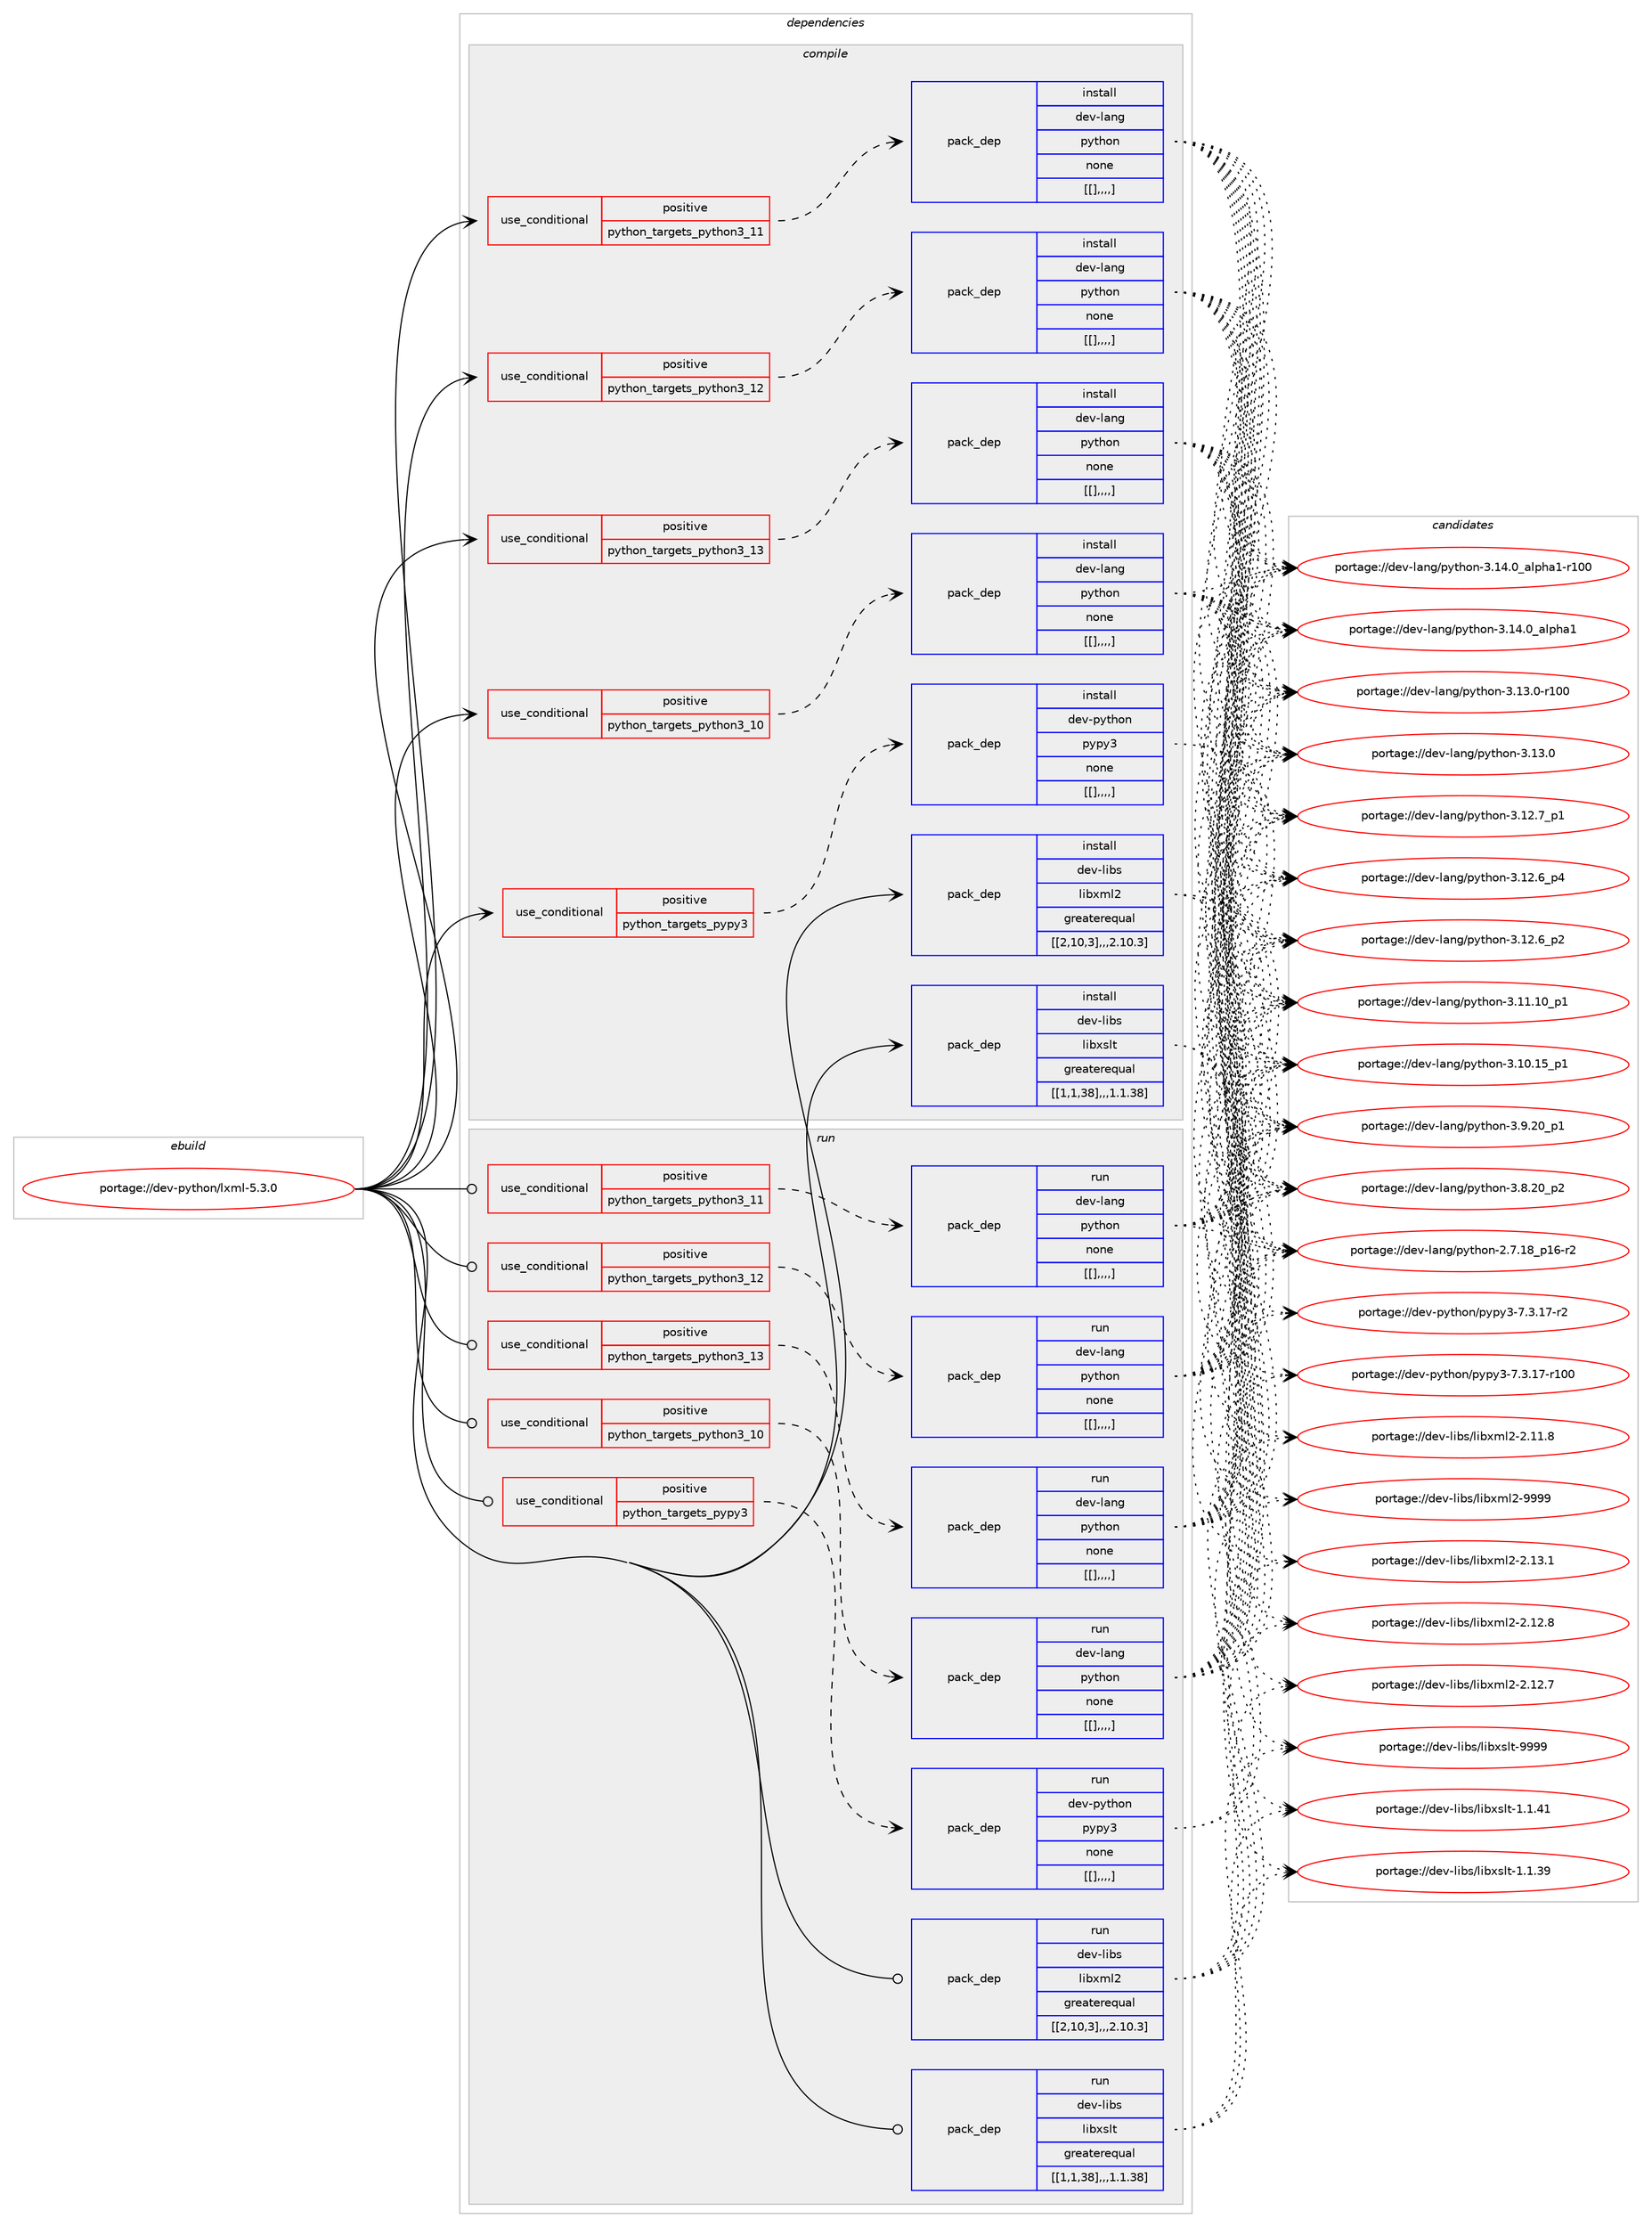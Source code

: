 digraph prolog {

# *************
# Graph options
# *************

newrank=true;
concentrate=true;
compound=true;
graph [rankdir=LR,fontname=Helvetica,fontsize=10,ranksep=1.5];#, ranksep=2.5, nodesep=0.2];
edge  [arrowhead=vee];
node  [fontname=Helvetica,fontsize=10];

# **********
# The ebuild
# **********

subgraph cluster_leftcol {
color=gray;
label=<<i>ebuild</i>>;
id [label="portage://dev-python/lxml-5.3.0", color=red, width=4, href="../dev-python/lxml-5.3.0.svg"];
}

# ****************
# The dependencies
# ****************

subgraph cluster_midcol {
color=gray;
label=<<i>dependencies</i>>;
subgraph cluster_compile {
fillcolor="#eeeeee";
style=filled;
label=<<i>compile</i>>;
subgraph cond36800 {
dependency156275 [label=<<TABLE BORDER="0" CELLBORDER="1" CELLSPACING="0" CELLPADDING="4"><TR><TD ROWSPAN="3" CELLPADDING="10">use_conditional</TD></TR><TR><TD>positive</TD></TR><TR><TD>python_targets_pypy3</TD></TR></TABLE>>, shape=none, color=red];
subgraph pack118158 {
dependency156277 [label=<<TABLE BORDER="0" CELLBORDER="1" CELLSPACING="0" CELLPADDING="4" WIDTH="220"><TR><TD ROWSPAN="6" CELLPADDING="30">pack_dep</TD></TR><TR><TD WIDTH="110">install</TD></TR><TR><TD>dev-python</TD></TR><TR><TD>pypy3</TD></TR><TR><TD>none</TD></TR><TR><TD>[[],,,,]</TD></TR></TABLE>>, shape=none, color=blue];
}
dependency156275:e -> dependency156277:w [weight=20,style="dashed",arrowhead="vee"];
}
id:e -> dependency156275:w [weight=20,style="solid",arrowhead="vee"];
subgraph cond36801 {
dependency156300 [label=<<TABLE BORDER="0" CELLBORDER="1" CELLSPACING="0" CELLPADDING="4"><TR><TD ROWSPAN="3" CELLPADDING="10">use_conditional</TD></TR><TR><TD>positive</TD></TR><TR><TD>python_targets_python3_10</TD></TR></TABLE>>, shape=none, color=red];
subgraph pack118177 {
dependency156326 [label=<<TABLE BORDER="0" CELLBORDER="1" CELLSPACING="0" CELLPADDING="4" WIDTH="220"><TR><TD ROWSPAN="6" CELLPADDING="30">pack_dep</TD></TR><TR><TD WIDTH="110">install</TD></TR><TR><TD>dev-lang</TD></TR><TR><TD>python</TD></TR><TR><TD>none</TD></TR><TR><TD>[[],,,,]</TD></TR></TABLE>>, shape=none, color=blue];
}
dependency156300:e -> dependency156326:w [weight=20,style="dashed",arrowhead="vee"];
}
id:e -> dependency156300:w [weight=20,style="solid",arrowhead="vee"];
subgraph cond36816 {
dependency156337 [label=<<TABLE BORDER="0" CELLBORDER="1" CELLSPACING="0" CELLPADDING="4"><TR><TD ROWSPAN="3" CELLPADDING="10">use_conditional</TD></TR><TR><TD>positive</TD></TR><TR><TD>python_targets_python3_11</TD></TR></TABLE>>, shape=none, color=red];
subgraph pack118198 {
dependency156340 [label=<<TABLE BORDER="0" CELLBORDER="1" CELLSPACING="0" CELLPADDING="4" WIDTH="220"><TR><TD ROWSPAN="6" CELLPADDING="30">pack_dep</TD></TR><TR><TD WIDTH="110">install</TD></TR><TR><TD>dev-lang</TD></TR><TR><TD>python</TD></TR><TR><TD>none</TD></TR><TR><TD>[[],,,,]</TD></TR></TABLE>>, shape=none, color=blue];
}
dependency156337:e -> dependency156340:w [weight=20,style="dashed",arrowhead="vee"];
}
id:e -> dependency156337:w [weight=20,style="solid",arrowhead="vee"];
subgraph cond36823 {
dependency156353 [label=<<TABLE BORDER="0" CELLBORDER="1" CELLSPACING="0" CELLPADDING="4"><TR><TD ROWSPAN="3" CELLPADDING="10">use_conditional</TD></TR><TR><TD>positive</TD></TR><TR><TD>python_targets_python3_12</TD></TR></TABLE>>, shape=none, color=red];
subgraph pack118204 {
dependency156358 [label=<<TABLE BORDER="0" CELLBORDER="1" CELLSPACING="0" CELLPADDING="4" WIDTH="220"><TR><TD ROWSPAN="6" CELLPADDING="30">pack_dep</TD></TR><TR><TD WIDTH="110">install</TD></TR><TR><TD>dev-lang</TD></TR><TR><TD>python</TD></TR><TR><TD>none</TD></TR><TR><TD>[[],,,,]</TD></TR></TABLE>>, shape=none, color=blue];
}
dependency156353:e -> dependency156358:w [weight=20,style="dashed",arrowhead="vee"];
}
id:e -> dependency156353:w [weight=20,style="solid",arrowhead="vee"];
subgraph cond36828 {
dependency156368 [label=<<TABLE BORDER="0" CELLBORDER="1" CELLSPACING="0" CELLPADDING="4"><TR><TD ROWSPAN="3" CELLPADDING="10">use_conditional</TD></TR><TR><TD>positive</TD></TR><TR><TD>python_targets_python3_13</TD></TR></TABLE>>, shape=none, color=red];
subgraph pack118236 {
dependency156406 [label=<<TABLE BORDER="0" CELLBORDER="1" CELLSPACING="0" CELLPADDING="4" WIDTH="220"><TR><TD ROWSPAN="6" CELLPADDING="30">pack_dep</TD></TR><TR><TD WIDTH="110">install</TD></TR><TR><TD>dev-lang</TD></TR><TR><TD>python</TD></TR><TR><TD>none</TD></TR><TR><TD>[[],,,,]</TD></TR></TABLE>>, shape=none, color=blue];
}
dependency156368:e -> dependency156406:w [weight=20,style="dashed",arrowhead="vee"];
}
id:e -> dependency156368:w [weight=20,style="solid",arrowhead="vee"];
subgraph pack118237 {
dependency156409 [label=<<TABLE BORDER="0" CELLBORDER="1" CELLSPACING="0" CELLPADDING="4" WIDTH="220"><TR><TD ROWSPAN="6" CELLPADDING="30">pack_dep</TD></TR><TR><TD WIDTH="110">install</TD></TR><TR><TD>dev-libs</TD></TR><TR><TD>libxml2</TD></TR><TR><TD>greaterequal</TD></TR><TR><TD>[[2,10,3],,,2.10.3]</TD></TR></TABLE>>, shape=none, color=blue];
}
id:e -> dependency156409:w [weight=20,style="solid",arrowhead="vee"];
subgraph pack118239 {
dependency156411 [label=<<TABLE BORDER="0" CELLBORDER="1" CELLSPACING="0" CELLPADDING="4" WIDTH="220"><TR><TD ROWSPAN="6" CELLPADDING="30">pack_dep</TD></TR><TR><TD WIDTH="110">install</TD></TR><TR><TD>dev-libs</TD></TR><TR><TD>libxslt</TD></TR><TR><TD>greaterequal</TD></TR><TR><TD>[[1,1,38],,,1.1.38]</TD></TR></TABLE>>, shape=none, color=blue];
}
id:e -> dependency156411:w [weight=20,style="solid",arrowhead="vee"];
}
subgraph cluster_compileandrun {
fillcolor="#eeeeee";
style=filled;
label=<<i>compile and run</i>>;
}
subgraph cluster_run {
fillcolor="#eeeeee";
style=filled;
label=<<i>run</i>>;
subgraph cond36844 {
dependency156415 [label=<<TABLE BORDER="0" CELLBORDER="1" CELLSPACING="0" CELLPADDING="4"><TR><TD ROWSPAN="3" CELLPADDING="10">use_conditional</TD></TR><TR><TD>positive</TD></TR><TR><TD>python_targets_pypy3</TD></TR></TABLE>>, shape=none, color=red];
subgraph pack118242 {
dependency156417 [label=<<TABLE BORDER="0" CELLBORDER="1" CELLSPACING="0" CELLPADDING="4" WIDTH="220"><TR><TD ROWSPAN="6" CELLPADDING="30">pack_dep</TD></TR><TR><TD WIDTH="110">run</TD></TR><TR><TD>dev-python</TD></TR><TR><TD>pypy3</TD></TR><TR><TD>none</TD></TR><TR><TD>[[],,,,]</TD></TR></TABLE>>, shape=none, color=blue];
}
dependency156415:e -> dependency156417:w [weight=20,style="dashed",arrowhead="vee"];
}
id:e -> dependency156415:w [weight=20,style="solid",arrowhead="odot"];
subgraph cond36846 {
dependency156419 [label=<<TABLE BORDER="0" CELLBORDER="1" CELLSPACING="0" CELLPADDING="4"><TR><TD ROWSPAN="3" CELLPADDING="10">use_conditional</TD></TR><TR><TD>positive</TD></TR><TR><TD>python_targets_python3_10</TD></TR></TABLE>>, shape=none, color=red];
subgraph pack118244 {
dependency156421 [label=<<TABLE BORDER="0" CELLBORDER="1" CELLSPACING="0" CELLPADDING="4" WIDTH="220"><TR><TD ROWSPAN="6" CELLPADDING="30">pack_dep</TD></TR><TR><TD WIDTH="110">run</TD></TR><TR><TD>dev-lang</TD></TR><TR><TD>python</TD></TR><TR><TD>none</TD></TR><TR><TD>[[],,,,]</TD></TR></TABLE>>, shape=none, color=blue];
}
dependency156419:e -> dependency156421:w [weight=20,style="dashed",arrowhead="vee"];
}
id:e -> dependency156419:w [weight=20,style="solid",arrowhead="odot"];
subgraph cond36847 {
dependency156423 [label=<<TABLE BORDER="0" CELLBORDER="1" CELLSPACING="0" CELLPADDING="4"><TR><TD ROWSPAN="3" CELLPADDING="10">use_conditional</TD></TR><TR><TD>positive</TD></TR><TR><TD>python_targets_python3_11</TD></TR></TABLE>>, shape=none, color=red];
subgraph pack118248 {
dependency156425 [label=<<TABLE BORDER="0" CELLBORDER="1" CELLSPACING="0" CELLPADDING="4" WIDTH="220"><TR><TD ROWSPAN="6" CELLPADDING="30">pack_dep</TD></TR><TR><TD WIDTH="110">run</TD></TR><TR><TD>dev-lang</TD></TR><TR><TD>python</TD></TR><TR><TD>none</TD></TR><TR><TD>[[],,,,]</TD></TR></TABLE>>, shape=none, color=blue];
}
dependency156423:e -> dependency156425:w [weight=20,style="dashed",arrowhead="vee"];
}
id:e -> dependency156423:w [weight=20,style="solid",arrowhead="odot"];
subgraph cond36848 {
dependency156426 [label=<<TABLE BORDER="0" CELLBORDER="1" CELLSPACING="0" CELLPADDING="4"><TR><TD ROWSPAN="3" CELLPADDING="10">use_conditional</TD></TR><TR><TD>positive</TD></TR><TR><TD>python_targets_python3_12</TD></TR></TABLE>>, shape=none, color=red];
subgraph pack118270 {
dependency156463 [label=<<TABLE BORDER="0" CELLBORDER="1" CELLSPACING="0" CELLPADDING="4" WIDTH="220"><TR><TD ROWSPAN="6" CELLPADDING="30">pack_dep</TD></TR><TR><TD WIDTH="110">run</TD></TR><TR><TD>dev-lang</TD></TR><TR><TD>python</TD></TR><TR><TD>none</TD></TR><TR><TD>[[],,,,]</TD></TR></TABLE>>, shape=none, color=blue];
}
dependency156426:e -> dependency156463:w [weight=20,style="dashed",arrowhead="vee"];
}
id:e -> dependency156426:w [weight=20,style="solid",arrowhead="odot"];
subgraph cond36863 {
dependency156464 [label=<<TABLE BORDER="0" CELLBORDER="1" CELLSPACING="0" CELLPADDING="4"><TR><TD ROWSPAN="3" CELLPADDING="10">use_conditional</TD></TR><TR><TD>positive</TD></TR><TR><TD>python_targets_python3_13</TD></TR></TABLE>>, shape=none, color=red];
subgraph pack118271 {
dependency156465 [label=<<TABLE BORDER="0" CELLBORDER="1" CELLSPACING="0" CELLPADDING="4" WIDTH="220"><TR><TD ROWSPAN="6" CELLPADDING="30">pack_dep</TD></TR><TR><TD WIDTH="110">run</TD></TR><TR><TD>dev-lang</TD></TR><TR><TD>python</TD></TR><TR><TD>none</TD></TR><TR><TD>[[],,,,]</TD></TR></TABLE>>, shape=none, color=blue];
}
dependency156464:e -> dependency156465:w [weight=20,style="dashed",arrowhead="vee"];
}
id:e -> dependency156464:w [weight=20,style="solid",arrowhead="odot"];
subgraph pack118272 {
dependency156466 [label=<<TABLE BORDER="0" CELLBORDER="1" CELLSPACING="0" CELLPADDING="4" WIDTH="220"><TR><TD ROWSPAN="6" CELLPADDING="30">pack_dep</TD></TR><TR><TD WIDTH="110">run</TD></TR><TR><TD>dev-libs</TD></TR><TR><TD>libxml2</TD></TR><TR><TD>greaterequal</TD></TR><TR><TD>[[2,10,3],,,2.10.3]</TD></TR></TABLE>>, shape=none, color=blue];
}
id:e -> dependency156466:w [weight=20,style="solid",arrowhead="odot"];
subgraph pack118273 {
dependency156467 [label=<<TABLE BORDER="0" CELLBORDER="1" CELLSPACING="0" CELLPADDING="4" WIDTH="220"><TR><TD ROWSPAN="6" CELLPADDING="30">pack_dep</TD></TR><TR><TD WIDTH="110">run</TD></TR><TR><TD>dev-libs</TD></TR><TR><TD>libxslt</TD></TR><TR><TD>greaterequal</TD></TR><TR><TD>[[1,1,38],,,1.1.38]</TD></TR></TABLE>>, shape=none, color=blue];
}
id:e -> dependency156467:w [weight=20,style="solid",arrowhead="odot"];
}
}

# **************
# The candidates
# **************

subgraph cluster_choices {
rank=same;
color=gray;
label=<<i>candidates</i>>;

subgraph choice118157 {
color=black;
nodesep=1;
choice100101118451121211161041111104711212111212151455546514649554511450 [label="portage://dev-python/pypy3-7.3.17-r2", color=red, width=4,href="../dev-python/pypy3-7.3.17-r2.svg"];
choice1001011184511212111610411111047112121112121514555465146495545114494848 [label="portage://dev-python/pypy3-7.3.17-r100", color=red, width=4,href="../dev-python/pypy3-7.3.17-r100.svg"];
dependency156277:e -> choice100101118451121211161041111104711212111212151455546514649554511450:w [style=dotted,weight="100"];
dependency156277:e -> choice1001011184511212111610411111047112121112121514555465146495545114494848:w [style=dotted,weight="100"];
}
subgraph choice118158 {
color=black;
nodesep=1;
choice100101118451089711010347112121116104111110455146495246489597108112104974945114494848 [label="portage://dev-lang/python-3.14.0_alpha1-r100", color=red, width=4,href="../dev-lang/python-3.14.0_alpha1-r100.svg"];
choice1001011184510897110103471121211161041111104551464952464895971081121049749 [label="portage://dev-lang/python-3.14.0_alpha1", color=red, width=4,href="../dev-lang/python-3.14.0_alpha1.svg"];
choice1001011184510897110103471121211161041111104551464951464845114494848 [label="portage://dev-lang/python-3.13.0-r100", color=red, width=4,href="../dev-lang/python-3.13.0-r100.svg"];
choice10010111845108971101034711212111610411111045514649514648 [label="portage://dev-lang/python-3.13.0", color=red, width=4,href="../dev-lang/python-3.13.0.svg"];
choice100101118451089711010347112121116104111110455146495046559511249 [label="portage://dev-lang/python-3.12.7_p1", color=red, width=4,href="../dev-lang/python-3.12.7_p1.svg"];
choice100101118451089711010347112121116104111110455146495046549511252 [label="portage://dev-lang/python-3.12.6_p4", color=red, width=4,href="../dev-lang/python-3.12.6_p4.svg"];
choice100101118451089711010347112121116104111110455146495046549511250 [label="portage://dev-lang/python-3.12.6_p2", color=red, width=4,href="../dev-lang/python-3.12.6_p2.svg"];
choice10010111845108971101034711212111610411111045514649494649489511249 [label="portage://dev-lang/python-3.11.10_p1", color=red, width=4,href="../dev-lang/python-3.11.10_p1.svg"];
choice10010111845108971101034711212111610411111045514649484649539511249 [label="portage://dev-lang/python-3.10.15_p1", color=red, width=4,href="../dev-lang/python-3.10.15_p1.svg"];
choice100101118451089711010347112121116104111110455146574650489511249 [label="portage://dev-lang/python-3.9.20_p1", color=red, width=4,href="../dev-lang/python-3.9.20_p1.svg"];
choice100101118451089711010347112121116104111110455146564650489511250 [label="portage://dev-lang/python-3.8.20_p2", color=red, width=4,href="../dev-lang/python-3.8.20_p2.svg"];
choice100101118451089711010347112121116104111110455046554649569511249544511450 [label="portage://dev-lang/python-2.7.18_p16-r2", color=red, width=4,href="../dev-lang/python-2.7.18_p16-r2.svg"];
dependency156326:e -> choice100101118451089711010347112121116104111110455146495246489597108112104974945114494848:w [style=dotted,weight="100"];
dependency156326:e -> choice1001011184510897110103471121211161041111104551464952464895971081121049749:w [style=dotted,weight="100"];
dependency156326:e -> choice1001011184510897110103471121211161041111104551464951464845114494848:w [style=dotted,weight="100"];
dependency156326:e -> choice10010111845108971101034711212111610411111045514649514648:w [style=dotted,weight="100"];
dependency156326:e -> choice100101118451089711010347112121116104111110455146495046559511249:w [style=dotted,weight="100"];
dependency156326:e -> choice100101118451089711010347112121116104111110455146495046549511252:w [style=dotted,weight="100"];
dependency156326:e -> choice100101118451089711010347112121116104111110455146495046549511250:w [style=dotted,weight="100"];
dependency156326:e -> choice10010111845108971101034711212111610411111045514649494649489511249:w [style=dotted,weight="100"];
dependency156326:e -> choice10010111845108971101034711212111610411111045514649484649539511249:w [style=dotted,weight="100"];
dependency156326:e -> choice100101118451089711010347112121116104111110455146574650489511249:w [style=dotted,weight="100"];
dependency156326:e -> choice100101118451089711010347112121116104111110455146564650489511250:w [style=dotted,weight="100"];
dependency156326:e -> choice100101118451089711010347112121116104111110455046554649569511249544511450:w [style=dotted,weight="100"];
}
subgraph choice118197 {
color=black;
nodesep=1;
choice100101118451089711010347112121116104111110455146495246489597108112104974945114494848 [label="portage://dev-lang/python-3.14.0_alpha1-r100", color=red, width=4,href="../dev-lang/python-3.14.0_alpha1-r100.svg"];
choice1001011184510897110103471121211161041111104551464952464895971081121049749 [label="portage://dev-lang/python-3.14.0_alpha1", color=red, width=4,href="../dev-lang/python-3.14.0_alpha1.svg"];
choice1001011184510897110103471121211161041111104551464951464845114494848 [label="portage://dev-lang/python-3.13.0-r100", color=red, width=4,href="../dev-lang/python-3.13.0-r100.svg"];
choice10010111845108971101034711212111610411111045514649514648 [label="portage://dev-lang/python-3.13.0", color=red, width=4,href="../dev-lang/python-3.13.0.svg"];
choice100101118451089711010347112121116104111110455146495046559511249 [label="portage://dev-lang/python-3.12.7_p1", color=red, width=4,href="../dev-lang/python-3.12.7_p1.svg"];
choice100101118451089711010347112121116104111110455146495046549511252 [label="portage://dev-lang/python-3.12.6_p4", color=red, width=4,href="../dev-lang/python-3.12.6_p4.svg"];
choice100101118451089711010347112121116104111110455146495046549511250 [label="portage://dev-lang/python-3.12.6_p2", color=red, width=4,href="../dev-lang/python-3.12.6_p2.svg"];
choice10010111845108971101034711212111610411111045514649494649489511249 [label="portage://dev-lang/python-3.11.10_p1", color=red, width=4,href="../dev-lang/python-3.11.10_p1.svg"];
choice10010111845108971101034711212111610411111045514649484649539511249 [label="portage://dev-lang/python-3.10.15_p1", color=red, width=4,href="../dev-lang/python-3.10.15_p1.svg"];
choice100101118451089711010347112121116104111110455146574650489511249 [label="portage://dev-lang/python-3.9.20_p1", color=red, width=4,href="../dev-lang/python-3.9.20_p1.svg"];
choice100101118451089711010347112121116104111110455146564650489511250 [label="portage://dev-lang/python-3.8.20_p2", color=red, width=4,href="../dev-lang/python-3.8.20_p2.svg"];
choice100101118451089711010347112121116104111110455046554649569511249544511450 [label="portage://dev-lang/python-2.7.18_p16-r2", color=red, width=4,href="../dev-lang/python-2.7.18_p16-r2.svg"];
dependency156340:e -> choice100101118451089711010347112121116104111110455146495246489597108112104974945114494848:w [style=dotted,weight="100"];
dependency156340:e -> choice1001011184510897110103471121211161041111104551464952464895971081121049749:w [style=dotted,weight="100"];
dependency156340:e -> choice1001011184510897110103471121211161041111104551464951464845114494848:w [style=dotted,weight="100"];
dependency156340:e -> choice10010111845108971101034711212111610411111045514649514648:w [style=dotted,weight="100"];
dependency156340:e -> choice100101118451089711010347112121116104111110455146495046559511249:w [style=dotted,weight="100"];
dependency156340:e -> choice100101118451089711010347112121116104111110455146495046549511252:w [style=dotted,weight="100"];
dependency156340:e -> choice100101118451089711010347112121116104111110455146495046549511250:w [style=dotted,weight="100"];
dependency156340:e -> choice10010111845108971101034711212111610411111045514649494649489511249:w [style=dotted,weight="100"];
dependency156340:e -> choice10010111845108971101034711212111610411111045514649484649539511249:w [style=dotted,weight="100"];
dependency156340:e -> choice100101118451089711010347112121116104111110455146574650489511249:w [style=dotted,weight="100"];
dependency156340:e -> choice100101118451089711010347112121116104111110455146564650489511250:w [style=dotted,weight="100"];
dependency156340:e -> choice100101118451089711010347112121116104111110455046554649569511249544511450:w [style=dotted,weight="100"];
}
subgraph choice118217 {
color=black;
nodesep=1;
choice100101118451089711010347112121116104111110455146495246489597108112104974945114494848 [label="portage://dev-lang/python-3.14.0_alpha1-r100", color=red, width=4,href="../dev-lang/python-3.14.0_alpha1-r100.svg"];
choice1001011184510897110103471121211161041111104551464952464895971081121049749 [label="portage://dev-lang/python-3.14.0_alpha1", color=red, width=4,href="../dev-lang/python-3.14.0_alpha1.svg"];
choice1001011184510897110103471121211161041111104551464951464845114494848 [label="portage://dev-lang/python-3.13.0-r100", color=red, width=4,href="../dev-lang/python-3.13.0-r100.svg"];
choice10010111845108971101034711212111610411111045514649514648 [label="portage://dev-lang/python-3.13.0", color=red, width=4,href="../dev-lang/python-3.13.0.svg"];
choice100101118451089711010347112121116104111110455146495046559511249 [label="portage://dev-lang/python-3.12.7_p1", color=red, width=4,href="../dev-lang/python-3.12.7_p1.svg"];
choice100101118451089711010347112121116104111110455146495046549511252 [label="portage://dev-lang/python-3.12.6_p4", color=red, width=4,href="../dev-lang/python-3.12.6_p4.svg"];
choice100101118451089711010347112121116104111110455146495046549511250 [label="portage://dev-lang/python-3.12.6_p2", color=red, width=4,href="../dev-lang/python-3.12.6_p2.svg"];
choice10010111845108971101034711212111610411111045514649494649489511249 [label="portage://dev-lang/python-3.11.10_p1", color=red, width=4,href="../dev-lang/python-3.11.10_p1.svg"];
choice10010111845108971101034711212111610411111045514649484649539511249 [label="portage://dev-lang/python-3.10.15_p1", color=red, width=4,href="../dev-lang/python-3.10.15_p1.svg"];
choice100101118451089711010347112121116104111110455146574650489511249 [label="portage://dev-lang/python-3.9.20_p1", color=red, width=4,href="../dev-lang/python-3.9.20_p1.svg"];
choice100101118451089711010347112121116104111110455146564650489511250 [label="portage://dev-lang/python-3.8.20_p2", color=red, width=4,href="../dev-lang/python-3.8.20_p2.svg"];
choice100101118451089711010347112121116104111110455046554649569511249544511450 [label="portage://dev-lang/python-2.7.18_p16-r2", color=red, width=4,href="../dev-lang/python-2.7.18_p16-r2.svg"];
dependency156358:e -> choice100101118451089711010347112121116104111110455146495246489597108112104974945114494848:w [style=dotted,weight="100"];
dependency156358:e -> choice1001011184510897110103471121211161041111104551464952464895971081121049749:w [style=dotted,weight="100"];
dependency156358:e -> choice1001011184510897110103471121211161041111104551464951464845114494848:w [style=dotted,weight="100"];
dependency156358:e -> choice10010111845108971101034711212111610411111045514649514648:w [style=dotted,weight="100"];
dependency156358:e -> choice100101118451089711010347112121116104111110455146495046559511249:w [style=dotted,weight="100"];
dependency156358:e -> choice100101118451089711010347112121116104111110455146495046549511252:w [style=dotted,weight="100"];
dependency156358:e -> choice100101118451089711010347112121116104111110455146495046549511250:w [style=dotted,weight="100"];
dependency156358:e -> choice10010111845108971101034711212111610411111045514649494649489511249:w [style=dotted,weight="100"];
dependency156358:e -> choice10010111845108971101034711212111610411111045514649484649539511249:w [style=dotted,weight="100"];
dependency156358:e -> choice100101118451089711010347112121116104111110455146574650489511249:w [style=dotted,weight="100"];
dependency156358:e -> choice100101118451089711010347112121116104111110455146564650489511250:w [style=dotted,weight="100"];
dependency156358:e -> choice100101118451089711010347112121116104111110455046554649569511249544511450:w [style=dotted,weight="100"];
}
subgraph choice118230 {
color=black;
nodesep=1;
choice100101118451089711010347112121116104111110455146495246489597108112104974945114494848 [label="portage://dev-lang/python-3.14.0_alpha1-r100", color=red, width=4,href="../dev-lang/python-3.14.0_alpha1-r100.svg"];
choice1001011184510897110103471121211161041111104551464952464895971081121049749 [label="portage://dev-lang/python-3.14.0_alpha1", color=red, width=4,href="../dev-lang/python-3.14.0_alpha1.svg"];
choice1001011184510897110103471121211161041111104551464951464845114494848 [label="portage://dev-lang/python-3.13.0-r100", color=red, width=4,href="../dev-lang/python-3.13.0-r100.svg"];
choice10010111845108971101034711212111610411111045514649514648 [label="portage://dev-lang/python-3.13.0", color=red, width=4,href="../dev-lang/python-3.13.0.svg"];
choice100101118451089711010347112121116104111110455146495046559511249 [label="portage://dev-lang/python-3.12.7_p1", color=red, width=4,href="../dev-lang/python-3.12.7_p1.svg"];
choice100101118451089711010347112121116104111110455146495046549511252 [label="portage://dev-lang/python-3.12.6_p4", color=red, width=4,href="../dev-lang/python-3.12.6_p4.svg"];
choice100101118451089711010347112121116104111110455146495046549511250 [label="portage://dev-lang/python-3.12.6_p2", color=red, width=4,href="../dev-lang/python-3.12.6_p2.svg"];
choice10010111845108971101034711212111610411111045514649494649489511249 [label="portage://dev-lang/python-3.11.10_p1", color=red, width=4,href="../dev-lang/python-3.11.10_p1.svg"];
choice10010111845108971101034711212111610411111045514649484649539511249 [label="portage://dev-lang/python-3.10.15_p1", color=red, width=4,href="../dev-lang/python-3.10.15_p1.svg"];
choice100101118451089711010347112121116104111110455146574650489511249 [label="portage://dev-lang/python-3.9.20_p1", color=red, width=4,href="../dev-lang/python-3.9.20_p1.svg"];
choice100101118451089711010347112121116104111110455146564650489511250 [label="portage://dev-lang/python-3.8.20_p2", color=red, width=4,href="../dev-lang/python-3.8.20_p2.svg"];
choice100101118451089711010347112121116104111110455046554649569511249544511450 [label="portage://dev-lang/python-2.7.18_p16-r2", color=red, width=4,href="../dev-lang/python-2.7.18_p16-r2.svg"];
dependency156406:e -> choice100101118451089711010347112121116104111110455146495246489597108112104974945114494848:w [style=dotted,weight="100"];
dependency156406:e -> choice1001011184510897110103471121211161041111104551464952464895971081121049749:w [style=dotted,weight="100"];
dependency156406:e -> choice1001011184510897110103471121211161041111104551464951464845114494848:w [style=dotted,weight="100"];
dependency156406:e -> choice10010111845108971101034711212111610411111045514649514648:w [style=dotted,weight="100"];
dependency156406:e -> choice100101118451089711010347112121116104111110455146495046559511249:w [style=dotted,weight="100"];
dependency156406:e -> choice100101118451089711010347112121116104111110455146495046549511252:w [style=dotted,weight="100"];
dependency156406:e -> choice100101118451089711010347112121116104111110455146495046549511250:w [style=dotted,weight="100"];
dependency156406:e -> choice10010111845108971101034711212111610411111045514649494649489511249:w [style=dotted,weight="100"];
dependency156406:e -> choice10010111845108971101034711212111610411111045514649484649539511249:w [style=dotted,weight="100"];
dependency156406:e -> choice100101118451089711010347112121116104111110455146574650489511249:w [style=dotted,weight="100"];
dependency156406:e -> choice100101118451089711010347112121116104111110455146564650489511250:w [style=dotted,weight="100"];
dependency156406:e -> choice100101118451089711010347112121116104111110455046554649569511249544511450:w [style=dotted,weight="100"];
}
subgraph choice118244 {
color=black;
nodesep=1;
choice10010111845108105981154710810598120109108504557575757 [label="portage://dev-libs/libxml2-9999", color=red, width=4,href="../dev-libs/libxml2-9999.svg"];
choice100101118451081059811547108105981201091085045504649514649 [label="portage://dev-libs/libxml2-2.13.1", color=red, width=4,href="../dev-libs/libxml2-2.13.1.svg"];
choice100101118451081059811547108105981201091085045504649504656 [label="portage://dev-libs/libxml2-2.12.8", color=red, width=4,href="../dev-libs/libxml2-2.12.8.svg"];
choice100101118451081059811547108105981201091085045504649504655 [label="portage://dev-libs/libxml2-2.12.7", color=red, width=4,href="../dev-libs/libxml2-2.12.7.svg"];
choice100101118451081059811547108105981201091085045504649494656 [label="portage://dev-libs/libxml2-2.11.8", color=red, width=4,href="../dev-libs/libxml2-2.11.8.svg"];
dependency156409:e -> choice10010111845108105981154710810598120109108504557575757:w [style=dotted,weight="100"];
dependency156409:e -> choice100101118451081059811547108105981201091085045504649514649:w [style=dotted,weight="100"];
dependency156409:e -> choice100101118451081059811547108105981201091085045504649504656:w [style=dotted,weight="100"];
dependency156409:e -> choice100101118451081059811547108105981201091085045504649504655:w [style=dotted,weight="100"];
dependency156409:e -> choice100101118451081059811547108105981201091085045504649494656:w [style=dotted,weight="100"];
}
subgraph choice118250 {
color=black;
nodesep=1;
choice100101118451081059811547108105981201151081164557575757 [label="portage://dev-libs/libxslt-9999", color=red, width=4,href="../dev-libs/libxslt-9999.svg"];
choice1001011184510810598115471081059812011510811645494649465249 [label="portage://dev-libs/libxslt-1.1.41", color=red, width=4,href="../dev-libs/libxslt-1.1.41.svg"];
choice1001011184510810598115471081059812011510811645494649465157 [label="portage://dev-libs/libxslt-1.1.39", color=red, width=4,href="../dev-libs/libxslt-1.1.39.svg"];
dependency156411:e -> choice100101118451081059811547108105981201151081164557575757:w [style=dotted,weight="100"];
dependency156411:e -> choice1001011184510810598115471081059812011510811645494649465249:w [style=dotted,weight="100"];
dependency156411:e -> choice1001011184510810598115471081059812011510811645494649465157:w [style=dotted,weight="100"];
}
subgraph choice118253 {
color=black;
nodesep=1;
choice100101118451121211161041111104711212111212151455546514649554511450 [label="portage://dev-python/pypy3-7.3.17-r2", color=red, width=4,href="../dev-python/pypy3-7.3.17-r2.svg"];
choice1001011184511212111610411111047112121112121514555465146495545114494848 [label="portage://dev-python/pypy3-7.3.17-r100", color=red, width=4,href="../dev-python/pypy3-7.3.17-r100.svg"];
dependency156417:e -> choice100101118451121211161041111104711212111212151455546514649554511450:w [style=dotted,weight="100"];
dependency156417:e -> choice1001011184511212111610411111047112121112121514555465146495545114494848:w [style=dotted,weight="100"];
}
subgraph choice118255 {
color=black;
nodesep=1;
choice100101118451089711010347112121116104111110455146495246489597108112104974945114494848 [label="portage://dev-lang/python-3.14.0_alpha1-r100", color=red, width=4,href="../dev-lang/python-3.14.0_alpha1-r100.svg"];
choice1001011184510897110103471121211161041111104551464952464895971081121049749 [label="portage://dev-lang/python-3.14.0_alpha1", color=red, width=4,href="../dev-lang/python-3.14.0_alpha1.svg"];
choice1001011184510897110103471121211161041111104551464951464845114494848 [label="portage://dev-lang/python-3.13.0-r100", color=red, width=4,href="../dev-lang/python-3.13.0-r100.svg"];
choice10010111845108971101034711212111610411111045514649514648 [label="portage://dev-lang/python-3.13.0", color=red, width=4,href="../dev-lang/python-3.13.0.svg"];
choice100101118451089711010347112121116104111110455146495046559511249 [label="portage://dev-lang/python-3.12.7_p1", color=red, width=4,href="../dev-lang/python-3.12.7_p1.svg"];
choice100101118451089711010347112121116104111110455146495046549511252 [label="portage://dev-lang/python-3.12.6_p4", color=red, width=4,href="../dev-lang/python-3.12.6_p4.svg"];
choice100101118451089711010347112121116104111110455146495046549511250 [label="portage://dev-lang/python-3.12.6_p2", color=red, width=4,href="../dev-lang/python-3.12.6_p2.svg"];
choice10010111845108971101034711212111610411111045514649494649489511249 [label="portage://dev-lang/python-3.11.10_p1", color=red, width=4,href="../dev-lang/python-3.11.10_p1.svg"];
choice10010111845108971101034711212111610411111045514649484649539511249 [label="portage://dev-lang/python-3.10.15_p1", color=red, width=4,href="../dev-lang/python-3.10.15_p1.svg"];
choice100101118451089711010347112121116104111110455146574650489511249 [label="portage://dev-lang/python-3.9.20_p1", color=red, width=4,href="../dev-lang/python-3.9.20_p1.svg"];
choice100101118451089711010347112121116104111110455146564650489511250 [label="portage://dev-lang/python-3.8.20_p2", color=red, width=4,href="../dev-lang/python-3.8.20_p2.svg"];
choice100101118451089711010347112121116104111110455046554649569511249544511450 [label="portage://dev-lang/python-2.7.18_p16-r2", color=red, width=4,href="../dev-lang/python-2.7.18_p16-r2.svg"];
dependency156421:e -> choice100101118451089711010347112121116104111110455146495246489597108112104974945114494848:w [style=dotted,weight="100"];
dependency156421:e -> choice1001011184510897110103471121211161041111104551464952464895971081121049749:w [style=dotted,weight="100"];
dependency156421:e -> choice1001011184510897110103471121211161041111104551464951464845114494848:w [style=dotted,weight="100"];
dependency156421:e -> choice10010111845108971101034711212111610411111045514649514648:w [style=dotted,weight="100"];
dependency156421:e -> choice100101118451089711010347112121116104111110455146495046559511249:w [style=dotted,weight="100"];
dependency156421:e -> choice100101118451089711010347112121116104111110455146495046549511252:w [style=dotted,weight="100"];
dependency156421:e -> choice100101118451089711010347112121116104111110455146495046549511250:w [style=dotted,weight="100"];
dependency156421:e -> choice10010111845108971101034711212111610411111045514649494649489511249:w [style=dotted,weight="100"];
dependency156421:e -> choice10010111845108971101034711212111610411111045514649484649539511249:w [style=dotted,weight="100"];
dependency156421:e -> choice100101118451089711010347112121116104111110455146574650489511249:w [style=dotted,weight="100"];
dependency156421:e -> choice100101118451089711010347112121116104111110455146564650489511250:w [style=dotted,weight="100"];
dependency156421:e -> choice100101118451089711010347112121116104111110455046554649569511249544511450:w [style=dotted,weight="100"];
}
subgraph choice118260 {
color=black;
nodesep=1;
choice100101118451089711010347112121116104111110455146495246489597108112104974945114494848 [label="portage://dev-lang/python-3.14.0_alpha1-r100", color=red, width=4,href="../dev-lang/python-3.14.0_alpha1-r100.svg"];
choice1001011184510897110103471121211161041111104551464952464895971081121049749 [label="portage://dev-lang/python-3.14.0_alpha1", color=red, width=4,href="../dev-lang/python-3.14.0_alpha1.svg"];
choice1001011184510897110103471121211161041111104551464951464845114494848 [label="portage://dev-lang/python-3.13.0-r100", color=red, width=4,href="../dev-lang/python-3.13.0-r100.svg"];
choice10010111845108971101034711212111610411111045514649514648 [label="portage://dev-lang/python-3.13.0", color=red, width=4,href="../dev-lang/python-3.13.0.svg"];
choice100101118451089711010347112121116104111110455146495046559511249 [label="portage://dev-lang/python-3.12.7_p1", color=red, width=4,href="../dev-lang/python-3.12.7_p1.svg"];
choice100101118451089711010347112121116104111110455146495046549511252 [label="portage://dev-lang/python-3.12.6_p4", color=red, width=4,href="../dev-lang/python-3.12.6_p4.svg"];
choice100101118451089711010347112121116104111110455146495046549511250 [label="portage://dev-lang/python-3.12.6_p2", color=red, width=4,href="../dev-lang/python-3.12.6_p2.svg"];
choice10010111845108971101034711212111610411111045514649494649489511249 [label="portage://dev-lang/python-3.11.10_p1", color=red, width=4,href="../dev-lang/python-3.11.10_p1.svg"];
choice10010111845108971101034711212111610411111045514649484649539511249 [label="portage://dev-lang/python-3.10.15_p1", color=red, width=4,href="../dev-lang/python-3.10.15_p1.svg"];
choice100101118451089711010347112121116104111110455146574650489511249 [label="portage://dev-lang/python-3.9.20_p1", color=red, width=4,href="../dev-lang/python-3.9.20_p1.svg"];
choice100101118451089711010347112121116104111110455146564650489511250 [label="portage://dev-lang/python-3.8.20_p2", color=red, width=4,href="../dev-lang/python-3.8.20_p2.svg"];
choice100101118451089711010347112121116104111110455046554649569511249544511450 [label="portage://dev-lang/python-2.7.18_p16-r2", color=red, width=4,href="../dev-lang/python-2.7.18_p16-r2.svg"];
dependency156425:e -> choice100101118451089711010347112121116104111110455146495246489597108112104974945114494848:w [style=dotted,weight="100"];
dependency156425:e -> choice1001011184510897110103471121211161041111104551464952464895971081121049749:w [style=dotted,weight="100"];
dependency156425:e -> choice1001011184510897110103471121211161041111104551464951464845114494848:w [style=dotted,weight="100"];
dependency156425:e -> choice10010111845108971101034711212111610411111045514649514648:w [style=dotted,weight="100"];
dependency156425:e -> choice100101118451089711010347112121116104111110455146495046559511249:w [style=dotted,weight="100"];
dependency156425:e -> choice100101118451089711010347112121116104111110455146495046549511252:w [style=dotted,weight="100"];
dependency156425:e -> choice100101118451089711010347112121116104111110455146495046549511250:w [style=dotted,weight="100"];
dependency156425:e -> choice10010111845108971101034711212111610411111045514649494649489511249:w [style=dotted,weight="100"];
dependency156425:e -> choice10010111845108971101034711212111610411111045514649484649539511249:w [style=dotted,weight="100"];
dependency156425:e -> choice100101118451089711010347112121116104111110455146574650489511249:w [style=dotted,weight="100"];
dependency156425:e -> choice100101118451089711010347112121116104111110455146564650489511250:w [style=dotted,weight="100"];
dependency156425:e -> choice100101118451089711010347112121116104111110455046554649569511249544511450:w [style=dotted,weight="100"];
}
subgraph choice118266 {
color=black;
nodesep=1;
choice100101118451089711010347112121116104111110455146495246489597108112104974945114494848 [label="portage://dev-lang/python-3.14.0_alpha1-r100", color=red, width=4,href="../dev-lang/python-3.14.0_alpha1-r100.svg"];
choice1001011184510897110103471121211161041111104551464952464895971081121049749 [label="portage://dev-lang/python-3.14.0_alpha1", color=red, width=4,href="../dev-lang/python-3.14.0_alpha1.svg"];
choice1001011184510897110103471121211161041111104551464951464845114494848 [label="portage://dev-lang/python-3.13.0-r100", color=red, width=4,href="../dev-lang/python-3.13.0-r100.svg"];
choice10010111845108971101034711212111610411111045514649514648 [label="portage://dev-lang/python-3.13.0", color=red, width=4,href="../dev-lang/python-3.13.0.svg"];
choice100101118451089711010347112121116104111110455146495046559511249 [label="portage://dev-lang/python-3.12.7_p1", color=red, width=4,href="../dev-lang/python-3.12.7_p1.svg"];
choice100101118451089711010347112121116104111110455146495046549511252 [label="portage://dev-lang/python-3.12.6_p4", color=red, width=4,href="../dev-lang/python-3.12.6_p4.svg"];
choice100101118451089711010347112121116104111110455146495046549511250 [label="portage://dev-lang/python-3.12.6_p2", color=red, width=4,href="../dev-lang/python-3.12.6_p2.svg"];
choice10010111845108971101034711212111610411111045514649494649489511249 [label="portage://dev-lang/python-3.11.10_p1", color=red, width=4,href="../dev-lang/python-3.11.10_p1.svg"];
choice10010111845108971101034711212111610411111045514649484649539511249 [label="portage://dev-lang/python-3.10.15_p1", color=red, width=4,href="../dev-lang/python-3.10.15_p1.svg"];
choice100101118451089711010347112121116104111110455146574650489511249 [label="portage://dev-lang/python-3.9.20_p1", color=red, width=4,href="../dev-lang/python-3.9.20_p1.svg"];
choice100101118451089711010347112121116104111110455146564650489511250 [label="portage://dev-lang/python-3.8.20_p2", color=red, width=4,href="../dev-lang/python-3.8.20_p2.svg"];
choice100101118451089711010347112121116104111110455046554649569511249544511450 [label="portage://dev-lang/python-2.7.18_p16-r2", color=red, width=4,href="../dev-lang/python-2.7.18_p16-r2.svg"];
dependency156463:e -> choice100101118451089711010347112121116104111110455146495246489597108112104974945114494848:w [style=dotted,weight="100"];
dependency156463:e -> choice1001011184510897110103471121211161041111104551464952464895971081121049749:w [style=dotted,weight="100"];
dependency156463:e -> choice1001011184510897110103471121211161041111104551464951464845114494848:w [style=dotted,weight="100"];
dependency156463:e -> choice10010111845108971101034711212111610411111045514649514648:w [style=dotted,weight="100"];
dependency156463:e -> choice100101118451089711010347112121116104111110455146495046559511249:w [style=dotted,weight="100"];
dependency156463:e -> choice100101118451089711010347112121116104111110455146495046549511252:w [style=dotted,weight="100"];
dependency156463:e -> choice100101118451089711010347112121116104111110455146495046549511250:w [style=dotted,weight="100"];
dependency156463:e -> choice10010111845108971101034711212111610411111045514649494649489511249:w [style=dotted,weight="100"];
dependency156463:e -> choice10010111845108971101034711212111610411111045514649484649539511249:w [style=dotted,weight="100"];
dependency156463:e -> choice100101118451089711010347112121116104111110455146574650489511249:w [style=dotted,weight="100"];
dependency156463:e -> choice100101118451089711010347112121116104111110455146564650489511250:w [style=dotted,weight="100"];
dependency156463:e -> choice100101118451089711010347112121116104111110455046554649569511249544511450:w [style=dotted,weight="100"];
}
subgraph choice118281 {
color=black;
nodesep=1;
choice100101118451089711010347112121116104111110455146495246489597108112104974945114494848 [label="portage://dev-lang/python-3.14.0_alpha1-r100", color=red, width=4,href="../dev-lang/python-3.14.0_alpha1-r100.svg"];
choice1001011184510897110103471121211161041111104551464952464895971081121049749 [label="portage://dev-lang/python-3.14.0_alpha1", color=red, width=4,href="../dev-lang/python-3.14.0_alpha1.svg"];
choice1001011184510897110103471121211161041111104551464951464845114494848 [label="portage://dev-lang/python-3.13.0-r100", color=red, width=4,href="../dev-lang/python-3.13.0-r100.svg"];
choice10010111845108971101034711212111610411111045514649514648 [label="portage://dev-lang/python-3.13.0", color=red, width=4,href="../dev-lang/python-3.13.0.svg"];
choice100101118451089711010347112121116104111110455146495046559511249 [label="portage://dev-lang/python-3.12.7_p1", color=red, width=4,href="../dev-lang/python-3.12.7_p1.svg"];
choice100101118451089711010347112121116104111110455146495046549511252 [label="portage://dev-lang/python-3.12.6_p4", color=red, width=4,href="../dev-lang/python-3.12.6_p4.svg"];
choice100101118451089711010347112121116104111110455146495046549511250 [label="portage://dev-lang/python-3.12.6_p2", color=red, width=4,href="../dev-lang/python-3.12.6_p2.svg"];
choice10010111845108971101034711212111610411111045514649494649489511249 [label="portage://dev-lang/python-3.11.10_p1", color=red, width=4,href="../dev-lang/python-3.11.10_p1.svg"];
choice10010111845108971101034711212111610411111045514649484649539511249 [label="portage://dev-lang/python-3.10.15_p1", color=red, width=4,href="../dev-lang/python-3.10.15_p1.svg"];
choice100101118451089711010347112121116104111110455146574650489511249 [label="portage://dev-lang/python-3.9.20_p1", color=red, width=4,href="../dev-lang/python-3.9.20_p1.svg"];
choice100101118451089711010347112121116104111110455146564650489511250 [label="portage://dev-lang/python-3.8.20_p2", color=red, width=4,href="../dev-lang/python-3.8.20_p2.svg"];
choice100101118451089711010347112121116104111110455046554649569511249544511450 [label="portage://dev-lang/python-2.7.18_p16-r2", color=red, width=4,href="../dev-lang/python-2.7.18_p16-r2.svg"];
dependency156465:e -> choice100101118451089711010347112121116104111110455146495246489597108112104974945114494848:w [style=dotted,weight="100"];
dependency156465:e -> choice1001011184510897110103471121211161041111104551464952464895971081121049749:w [style=dotted,weight="100"];
dependency156465:e -> choice1001011184510897110103471121211161041111104551464951464845114494848:w [style=dotted,weight="100"];
dependency156465:e -> choice10010111845108971101034711212111610411111045514649514648:w [style=dotted,weight="100"];
dependency156465:e -> choice100101118451089711010347112121116104111110455146495046559511249:w [style=dotted,weight="100"];
dependency156465:e -> choice100101118451089711010347112121116104111110455146495046549511252:w [style=dotted,weight="100"];
dependency156465:e -> choice100101118451089711010347112121116104111110455146495046549511250:w [style=dotted,weight="100"];
dependency156465:e -> choice10010111845108971101034711212111610411111045514649494649489511249:w [style=dotted,weight="100"];
dependency156465:e -> choice10010111845108971101034711212111610411111045514649484649539511249:w [style=dotted,weight="100"];
dependency156465:e -> choice100101118451089711010347112121116104111110455146574650489511249:w [style=dotted,weight="100"];
dependency156465:e -> choice100101118451089711010347112121116104111110455146564650489511250:w [style=dotted,weight="100"];
dependency156465:e -> choice100101118451089711010347112121116104111110455046554649569511249544511450:w [style=dotted,weight="100"];
}
subgraph choice118293 {
color=black;
nodesep=1;
choice10010111845108105981154710810598120109108504557575757 [label="portage://dev-libs/libxml2-9999", color=red, width=4,href="../dev-libs/libxml2-9999.svg"];
choice100101118451081059811547108105981201091085045504649514649 [label="portage://dev-libs/libxml2-2.13.1", color=red, width=4,href="../dev-libs/libxml2-2.13.1.svg"];
choice100101118451081059811547108105981201091085045504649504656 [label="portage://dev-libs/libxml2-2.12.8", color=red, width=4,href="../dev-libs/libxml2-2.12.8.svg"];
choice100101118451081059811547108105981201091085045504649504655 [label="portage://dev-libs/libxml2-2.12.7", color=red, width=4,href="../dev-libs/libxml2-2.12.7.svg"];
choice100101118451081059811547108105981201091085045504649494656 [label="portage://dev-libs/libxml2-2.11.8", color=red, width=4,href="../dev-libs/libxml2-2.11.8.svg"];
dependency156466:e -> choice10010111845108105981154710810598120109108504557575757:w [style=dotted,weight="100"];
dependency156466:e -> choice100101118451081059811547108105981201091085045504649514649:w [style=dotted,weight="100"];
dependency156466:e -> choice100101118451081059811547108105981201091085045504649504656:w [style=dotted,weight="100"];
dependency156466:e -> choice100101118451081059811547108105981201091085045504649504655:w [style=dotted,weight="100"];
dependency156466:e -> choice100101118451081059811547108105981201091085045504649494656:w [style=dotted,weight="100"];
}
subgraph choice118302 {
color=black;
nodesep=1;
choice100101118451081059811547108105981201151081164557575757 [label="portage://dev-libs/libxslt-9999", color=red, width=4,href="../dev-libs/libxslt-9999.svg"];
choice1001011184510810598115471081059812011510811645494649465249 [label="portage://dev-libs/libxslt-1.1.41", color=red, width=4,href="../dev-libs/libxslt-1.1.41.svg"];
choice1001011184510810598115471081059812011510811645494649465157 [label="portage://dev-libs/libxslt-1.1.39", color=red, width=4,href="../dev-libs/libxslt-1.1.39.svg"];
dependency156467:e -> choice100101118451081059811547108105981201151081164557575757:w [style=dotted,weight="100"];
dependency156467:e -> choice1001011184510810598115471081059812011510811645494649465249:w [style=dotted,weight="100"];
dependency156467:e -> choice1001011184510810598115471081059812011510811645494649465157:w [style=dotted,weight="100"];
}
}

}
